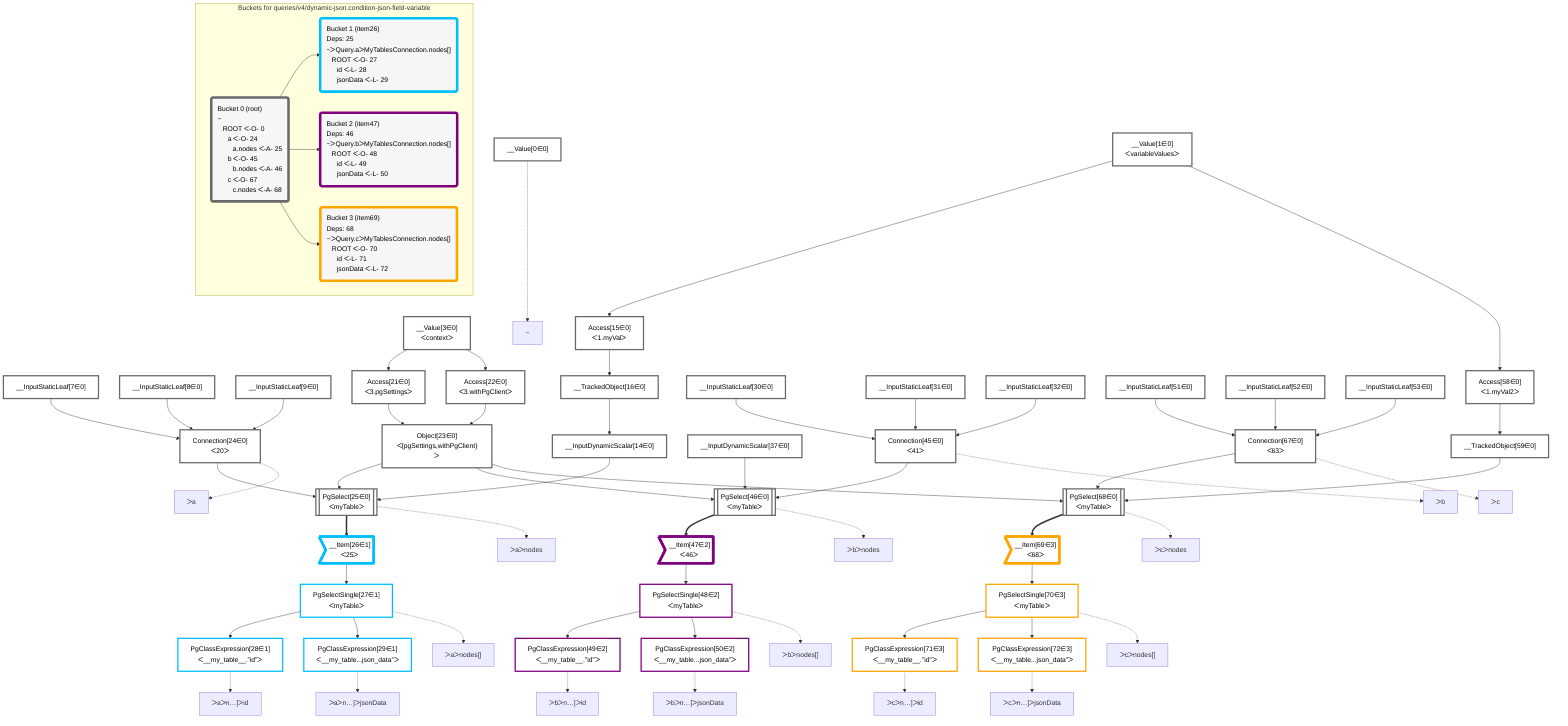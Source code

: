 graph TD
    classDef path fill:#eee,stroke:#000,color:#000
    classDef plan fill:#fff,stroke-width:3px,color:#000
    classDef itemplan fill:#fff,stroke-width:6px,color:#000
    classDef sideeffectplan fill:#f00,stroke-width:6px,color:#000
    classDef bucket fill:#f6f6f6,color:#000,stroke-width:6px,text-align:left


    %% define plans
    __Value0["__Value[0∈0]"]:::plan
    __Value1["__Value[1∈0]<br />ᐸvariableValuesᐳ"]:::plan
    __Value3["__Value[3∈0]<br />ᐸcontextᐳ"]:::plan
    __InputStaticLeaf7["__InputStaticLeaf[7∈0]"]:::plan
    __InputStaticLeaf8["__InputStaticLeaf[8∈0]"]:::plan
    __InputStaticLeaf9["__InputStaticLeaf[9∈0]"]:::plan
    Access15["Access[15∈0]<br />ᐸ1.myValᐳ"]:::plan
    __TrackedObject16["__TrackedObject[16∈0]"]:::plan
    __InputDynamicScalar14["__InputDynamicScalar[14∈0]"]:::plan
    Access21["Access[21∈0]<br />ᐸ3.pgSettingsᐳ"]:::plan
    Access22["Access[22∈0]<br />ᐸ3.withPgClientᐳ"]:::plan
    Object23["Object[23∈0]<br />ᐸ{pgSettings,withPgClient}ᐳ"]:::plan
    Connection24["Connection[24∈0]<br />ᐸ20ᐳ"]:::plan
    PgSelect25[["PgSelect[25∈0]<br />ᐸmyTableᐳ"]]:::plan
    __Item26>"__Item[26∈1]<br />ᐸ25ᐳ"]:::itemplan
    PgSelectSingle27["PgSelectSingle[27∈1]<br />ᐸmyTableᐳ"]:::plan
    PgClassExpression28["PgClassExpression[28∈1]<br />ᐸ__my_table__.”id”ᐳ"]:::plan
    PgClassExpression29["PgClassExpression[29∈1]<br />ᐸ__my_table...json_data”ᐳ"]:::plan
    __InputStaticLeaf30["__InputStaticLeaf[30∈0]"]:::plan
    __InputStaticLeaf31["__InputStaticLeaf[31∈0]"]:::plan
    __InputStaticLeaf32["__InputStaticLeaf[32∈0]"]:::plan
    __InputDynamicScalar37["__InputDynamicScalar[37∈0]"]:::plan
    Connection45["Connection[45∈0]<br />ᐸ41ᐳ"]:::plan
    PgSelect46[["PgSelect[46∈0]<br />ᐸmyTableᐳ"]]:::plan
    __Item47>"__Item[47∈2]<br />ᐸ46ᐳ"]:::itemplan
    PgSelectSingle48["PgSelectSingle[48∈2]<br />ᐸmyTableᐳ"]:::plan
    PgClassExpression49["PgClassExpression[49∈2]<br />ᐸ__my_table__.”id”ᐳ"]:::plan
    PgClassExpression50["PgClassExpression[50∈2]<br />ᐸ__my_table...json_data”ᐳ"]:::plan
    __InputStaticLeaf51["__InputStaticLeaf[51∈0]"]:::plan
    __InputStaticLeaf52["__InputStaticLeaf[52∈0]"]:::plan
    __InputStaticLeaf53["__InputStaticLeaf[53∈0]"]:::plan
    Access58["Access[58∈0]<br />ᐸ1.myVal2ᐳ"]:::plan
    __TrackedObject59["__TrackedObject[59∈0]"]:::plan
    Connection67["Connection[67∈0]<br />ᐸ63ᐳ"]:::plan
    PgSelect68[["PgSelect[68∈0]<br />ᐸmyTableᐳ"]]:::plan
    __Item69>"__Item[69∈3]<br />ᐸ68ᐳ"]:::itemplan
    PgSelectSingle70["PgSelectSingle[70∈3]<br />ᐸmyTableᐳ"]:::plan
    PgClassExpression71["PgClassExpression[71∈3]<br />ᐸ__my_table__.”id”ᐳ"]:::plan
    PgClassExpression72["PgClassExpression[72∈3]<br />ᐸ__my_table...json_data”ᐳ"]:::plan

    %% plan dependencies
    __Value1 --> Access15
    Access15 --> __TrackedObject16
    __TrackedObject16 --> __InputDynamicScalar14
    __Value3 --> Access21
    __Value3 --> Access22
    Access21 & Access22 --> Object23
    __InputStaticLeaf7 & __InputStaticLeaf8 & __InputStaticLeaf9 --> Connection24
    Object23 & __InputDynamicScalar14 & Connection24 --> PgSelect25
    PgSelect25 ==> __Item26
    __Item26 --> PgSelectSingle27
    PgSelectSingle27 --> PgClassExpression28
    PgSelectSingle27 --> PgClassExpression29
    __InputStaticLeaf30 & __InputStaticLeaf31 & __InputStaticLeaf32 --> Connection45
    Object23 & __InputDynamicScalar37 & Connection45 --> PgSelect46
    PgSelect46 ==> __Item47
    __Item47 --> PgSelectSingle48
    PgSelectSingle48 --> PgClassExpression49
    PgSelectSingle48 --> PgClassExpression50
    __Value1 --> Access58
    Access58 --> __TrackedObject59
    __InputStaticLeaf51 & __InputStaticLeaf52 & __InputStaticLeaf53 --> Connection67
    Object23 & __TrackedObject59 & Connection67 --> PgSelect68
    PgSelect68 ==> __Item69
    __Item69 --> PgSelectSingle70
    PgSelectSingle70 --> PgClassExpression71
    PgSelectSingle70 --> PgClassExpression72

    %% plan-to-path relationships
    P0["~"]
    __Value0 -.-> P0
    P24["ᐳa"]
    Connection24 -.-> P24
    P25["ᐳaᐳnodes"]
    PgSelect25 -.-> P25
    P27["ᐳaᐳnodes[]"]
    PgSelectSingle27 -.-> P27
    P28["ᐳaᐳn…]ᐳid"]
    PgClassExpression28 -.-> P28
    P29["ᐳaᐳn…]ᐳjsonData"]
    PgClassExpression29 -.-> P29
    P45["ᐳb"]
    Connection45 -.-> P45
    P46["ᐳbᐳnodes"]
    PgSelect46 -.-> P46
    P48["ᐳbᐳnodes[]"]
    PgSelectSingle48 -.-> P48
    P49["ᐳbᐳn…]ᐳid"]
    PgClassExpression49 -.-> P49
    P50["ᐳbᐳn…]ᐳjsonData"]
    PgClassExpression50 -.-> P50
    P67["ᐳc"]
    Connection67 -.-> P67
    P68["ᐳcᐳnodes"]
    PgSelect68 -.-> P68
    P70["ᐳcᐳnodes[]"]
    PgSelectSingle70 -.-> P70
    P71["ᐳcᐳn…]ᐳid"]
    PgClassExpression71 -.-> P71
    P72["ᐳcᐳn…]ᐳjsonData"]
    PgClassExpression72 -.-> P72

    subgraph "Buckets for queries/v4/dynamic-json.condition-json-field-variable"
    Bucket0("Bucket 0 (root)<br />~<br />⠀ROOT ᐸ-O- 0<br />⠀⠀a ᐸ-O- 24<br />⠀⠀⠀a.nodes ᐸ-A- 25<br />⠀⠀b ᐸ-O- 45<br />⠀⠀⠀b.nodes ᐸ-A- 46<br />⠀⠀c ᐸ-O- 67<br />⠀⠀⠀c.nodes ᐸ-A- 68"):::bucket
    classDef bucket0 stroke:#696969
    class Bucket0,__Value0,__Value1,__Value3,__InputStaticLeaf7,__InputStaticLeaf8,__InputStaticLeaf9,__InputDynamicScalar14,Access15,__TrackedObject16,Access21,Access22,Object23,Connection24,PgSelect25,__InputStaticLeaf30,__InputStaticLeaf31,__InputStaticLeaf32,__InputDynamicScalar37,Connection45,PgSelect46,__InputStaticLeaf51,__InputStaticLeaf52,__InputStaticLeaf53,Access58,__TrackedObject59,Connection67,PgSelect68 bucket0
    Bucket1("Bucket 1 (item26)<br />Deps: 25<br />~ᐳQuery.aᐳMyTablesConnection.nodes[]<br />⠀ROOT ᐸ-O- 27<br />⠀⠀id ᐸ-L- 28<br />⠀⠀jsonData ᐸ-L- 29"):::bucket
    classDef bucket1 stroke:#00bfff
    class Bucket1,__Item26,PgSelectSingle27,PgClassExpression28,PgClassExpression29 bucket1
    Bucket2("Bucket 2 (item47)<br />Deps: 46<br />~ᐳQuery.bᐳMyTablesConnection.nodes[]<br />⠀ROOT ᐸ-O- 48<br />⠀⠀id ᐸ-L- 49<br />⠀⠀jsonData ᐸ-L- 50"):::bucket
    classDef bucket2 stroke:#7f007f
    class Bucket2,__Item47,PgSelectSingle48,PgClassExpression49,PgClassExpression50 bucket2
    Bucket3("Bucket 3 (item69)<br />Deps: 68<br />~ᐳQuery.cᐳMyTablesConnection.nodes[]<br />⠀ROOT ᐸ-O- 70<br />⠀⠀id ᐸ-L- 71<br />⠀⠀jsonData ᐸ-L- 72"):::bucket
    classDef bucket3 stroke:#ffa500
    class Bucket3,__Item69,PgSelectSingle70,PgClassExpression71,PgClassExpression72 bucket3
    Bucket0 --> Bucket1 & Bucket2 & Bucket3
    end